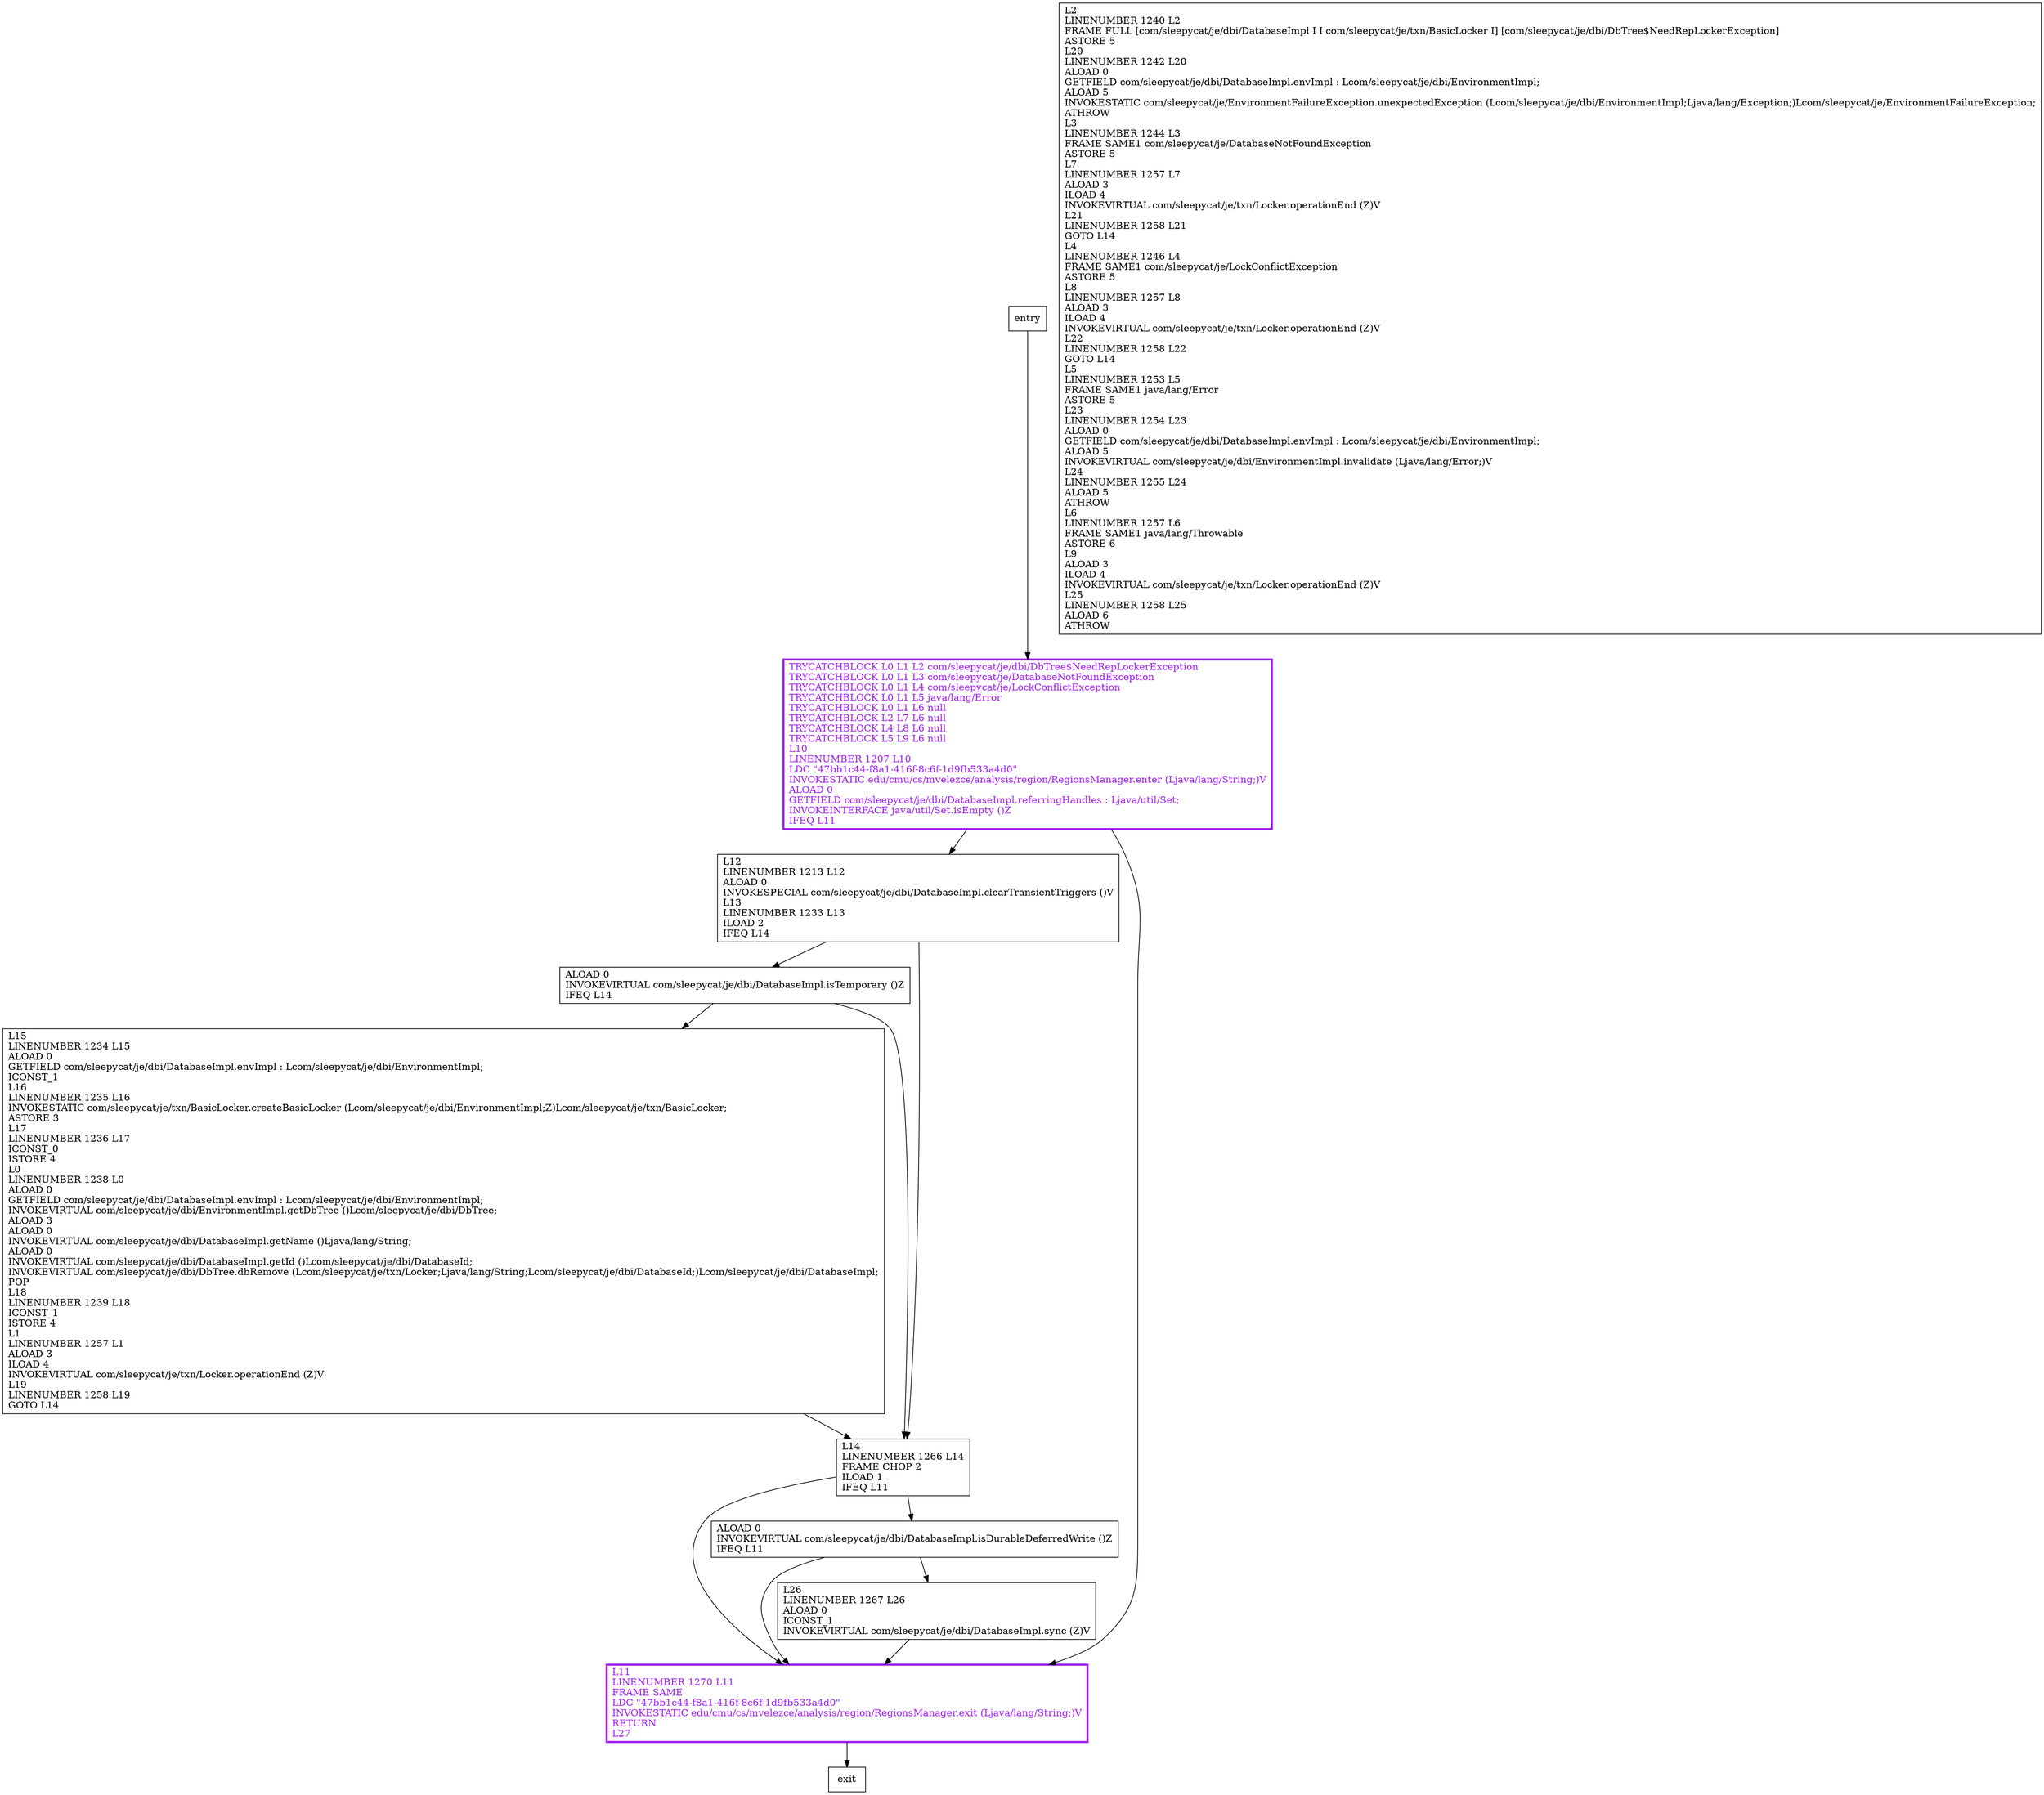 digraph handleClosed {
node [shape=record];
1448240936 [label="L12\lLINENUMBER 1213 L12\lALOAD 0\lINVOKESPECIAL com/sleepycat/je/dbi/DatabaseImpl.clearTransientTriggers ()V\lL13\lLINENUMBER 1233 L13\lILOAD 2\lIFEQ L14\l"];
205412049 [label="L11\lLINENUMBER 1270 L11\lFRAME SAME\lLDC \"47bb1c44-f8a1-416f-8c6f-1d9fb533a4d0\"\lINVOKESTATIC edu/cmu/cs/mvelezce/analysis/region/RegionsManager.exit (Ljava/lang/String;)V\lRETURN\lL27\l"];
1856611638 [label="TRYCATCHBLOCK L0 L1 L2 com/sleepycat/je/dbi/DbTree$NeedRepLockerException\lTRYCATCHBLOCK L0 L1 L3 com/sleepycat/je/DatabaseNotFoundException\lTRYCATCHBLOCK L0 L1 L4 com/sleepycat/je/LockConflictException\lTRYCATCHBLOCK L0 L1 L5 java/lang/Error\lTRYCATCHBLOCK L0 L1 L6 null\lTRYCATCHBLOCK L2 L7 L6 null\lTRYCATCHBLOCK L4 L8 L6 null\lTRYCATCHBLOCK L5 L9 L6 null\lL10\lLINENUMBER 1207 L10\lLDC \"47bb1c44-f8a1-416f-8c6f-1d9fb533a4d0\"\lINVOKESTATIC edu/cmu/cs/mvelezce/analysis/region/RegionsManager.enter (Ljava/lang/String;)V\lALOAD 0\lGETFIELD com/sleepycat/je/dbi/DatabaseImpl.referringHandles : Ljava/util/Set;\lINVOKEINTERFACE java/util/Set.isEmpty ()Z\lIFEQ L11\l"];
2073578909 [label="ALOAD 0\lINVOKEVIRTUAL com/sleepycat/je/dbi/DatabaseImpl.isTemporary ()Z\lIFEQ L14\l"];
91100385 [label="L15\lLINENUMBER 1234 L15\lALOAD 0\lGETFIELD com/sleepycat/je/dbi/DatabaseImpl.envImpl : Lcom/sleepycat/je/dbi/EnvironmentImpl;\lICONST_1\lL16\lLINENUMBER 1235 L16\lINVOKESTATIC com/sleepycat/je/txn/BasicLocker.createBasicLocker (Lcom/sleepycat/je/dbi/EnvironmentImpl;Z)Lcom/sleepycat/je/txn/BasicLocker;\lASTORE 3\lL17\lLINENUMBER 1236 L17\lICONST_0\lISTORE 4\lL0\lLINENUMBER 1238 L0\lALOAD 0\lGETFIELD com/sleepycat/je/dbi/DatabaseImpl.envImpl : Lcom/sleepycat/je/dbi/EnvironmentImpl;\lINVOKEVIRTUAL com/sleepycat/je/dbi/EnvironmentImpl.getDbTree ()Lcom/sleepycat/je/dbi/DbTree;\lALOAD 3\lALOAD 0\lINVOKEVIRTUAL com/sleepycat/je/dbi/DatabaseImpl.getName ()Ljava/lang/String;\lALOAD 0\lINVOKEVIRTUAL com/sleepycat/je/dbi/DatabaseImpl.getId ()Lcom/sleepycat/je/dbi/DatabaseId;\lINVOKEVIRTUAL com/sleepycat/je/dbi/DbTree.dbRemove (Lcom/sleepycat/je/txn/Locker;Ljava/lang/String;Lcom/sleepycat/je/dbi/DatabaseId;)Lcom/sleepycat/je/dbi/DatabaseImpl;\lPOP\lL18\lLINENUMBER 1239 L18\lICONST_1\lISTORE 4\lL1\lLINENUMBER 1257 L1\lALOAD 3\lILOAD 4\lINVOKEVIRTUAL com/sleepycat/je/txn/Locker.operationEnd (Z)V\lL19\lLINENUMBER 1258 L19\lGOTO L14\l"];
1189117289 [label="ALOAD 0\lINVOKEVIRTUAL com/sleepycat/je/dbi/DatabaseImpl.isDurableDeferredWrite ()Z\lIFEQ L11\l"];
2142053517 [label="L26\lLINENUMBER 1267 L26\lALOAD 0\lICONST_1\lINVOKEVIRTUAL com/sleepycat/je/dbi/DatabaseImpl.sync (Z)V\l"];
1488700329 [label="L14\lLINENUMBER 1266 L14\lFRAME CHOP 2\lILOAD 1\lIFEQ L11\l"];
1077958723 [label="L2\lLINENUMBER 1240 L2\lFRAME FULL [com/sleepycat/je/dbi/DatabaseImpl I I com/sleepycat/je/txn/BasicLocker I] [com/sleepycat/je/dbi/DbTree$NeedRepLockerException]\lASTORE 5\lL20\lLINENUMBER 1242 L20\lALOAD 0\lGETFIELD com/sleepycat/je/dbi/DatabaseImpl.envImpl : Lcom/sleepycat/je/dbi/EnvironmentImpl;\lALOAD 5\lINVOKESTATIC com/sleepycat/je/EnvironmentFailureException.unexpectedException (Lcom/sleepycat/je/dbi/EnvironmentImpl;Ljava/lang/Exception;)Lcom/sleepycat/je/EnvironmentFailureException;\lATHROW\lL3\lLINENUMBER 1244 L3\lFRAME SAME1 com/sleepycat/je/DatabaseNotFoundException\lASTORE 5\lL7\lLINENUMBER 1257 L7\lALOAD 3\lILOAD 4\lINVOKEVIRTUAL com/sleepycat/je/txn/Locker.operationEnd (Z)V\lL21\lLINENUMBER 1258 L21\lGOTO L14\lL4\lLINENUMBER 1246 L4\lFRAME SAME1 com/sleepycat/je/LockConflictException\lASTORE 5\lL8\lLINENUMBER 1257 L8\lALOAD 3\lILOAD 4\lINVOKEVIRTUAL com/sleepycat/je/txn/Locker.operationEnd (Z)V\lL22\lLINENUMBER 1258 L22\lGOTO L14\lL5\lLINENUMBER 1253 L5\lFRAME SAME1 java/lang/Error\lASTORE 5\lL23\lLINENUMBER 1254 L23\lALOAD 0\lGETFIELD com/sleepycat/je/dbi/DatabaseImpl.envImpl : Lcom/sleepycat/je/dbi/EnvironmentImpl;\lALOAD 5\lINVOKEVIRTUAL com/sleepycat/je/dbi/EnvironmentImpl.invalidate (Ljava/lang/Error;)V\lL24\lLINENUMBER 1255 L24\lALOAD 5\lATHROW\lL6\lLINENUMBER 1257 L6\lFRAME SAME1 java/lang/Throwable\lASTORE 6\lL9\lALOAD 3\lILOAD 4\lINVOKEVIRTUAL com/sleepycat/je/txn/Locker.operationEnd (Z)V\lL25\lLINENUMBER 1258 L25\lALOAD 6\lATHROW\l"];
entry;
exit;
1448240936 -> 2073578909;
1448240936 -> 1488700329;
entry -> 1856611638;
205412049 -> exit;
1856611638 -> 1448240936;
1856611638 -> 205412049;
2073578909 -> 91100385;
2073578909 -> 1488700329;
91100385 -> 1488700329;
1189117289 -> 205412049;
1189117289 -> 2142053517;
2142053517 -> 205412049;
1488700329 -> 205412049;
1488700329 -> 1189117289;
205412049[fontcolor="purple", penwidth=3, color="purple"];
1856611638[fontcolor="purple", penwidth=3, color="purple"];
}
